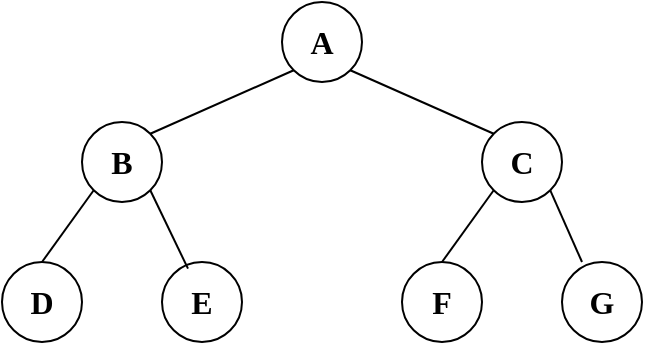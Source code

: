 <mxfile version="21.2.8" type="device">
  <diagram name="Page-1" id="QmIQwjLwlx2ogcl96MkP">
    <mxGraphModel dx="711" dy="463" grid="1" gridSize="10" guides="1" tooltips="1" connect="1" arrows="1" fold="1" page="1" pageScale="1" pageWidth="827" pageHeight="1169" math="0" shadow="0">
      <root>
        <mxCell id="0" />
        <mxCell id="1" parent="0" />
        <mxCell id="zN_bbaXinTRsdLabPIQK-1" value="&lt;b&gt;&lt;font style=&quot;font-size: 16px;&quot; face=&quot;Verdana&quot;&gt;A&lt;/font&gt;&lt;/b&gt;" style="ellipse;whiteSpace=wrap;html=1;aspect=fixed;" vertex="1" parent="1">
          <mxGeometry x="280" y="160" width="40" height="40" as="geometry" />
        </mxCell>
        <mxCell id="zN_bbaXinTRsdLabPIQK-2" value="&lt;b&gt;&lt;font style=&quot;font-size: 16px;&quot; face=&quot;Verdana&quot;&gt;B&lt;/font&gt;&lt;/b&gt;" style="ellipse;whiteSpace=wrap;html=1;aspect=fixed;" vertex="1" parent="1">
          <mxGeometry x="180" y="220" width="40" height="40" as="geometry" />
        </mxCell>
        <mxCell id="zN_bbaXinTRsdLabPIQK-3" value="&lt;b&gt;&lt;font style=&quot;font-size: 16px;&quot; face=&quot;Verdana&quot;&gt;C&lt;/font&gt;&lt;/b&gt;" style="ellipse;whiteSpace=wrap;html=1;aspect=fixed;" vertex="1" parent="1">
          <mxGeometry x="380" y="220" width="40" height="40" as="geometry" />
        </mxCell>
        <mxCell id="zN_bbaXinTRsdLabPIQK-4" value="&lt;b&gt;&lt;font style=&quot;font-size: 16px;&quot; face=&quot;Verdana&quot;&gt;D&lt;/font&gt;&lt;/b&gt;" style="ellipse;whiteSpace=wrap;html=1;aspect=fixed;" vertex="1" parent="1">
          <mxGeometry x="140" y="290" width="40" height="40" as="geometry" />
        </mxCell>
        <mxCell id="zN_bbaXinTRsdLabPIQK-5" value="&lt;b&gt;&lt;font style=&quot;font-size: 16px;&quot; face=&quot;Verdana&quot;&gt;E&lt;/font&gt;&lt;/b&gt;" style="ellipse;whiteSpace=wrap;html=1;aspect=fixed;" vertex="1" parent="1">
          <mxGeometry x="220" y="290" width="40" height="40" as="geometry" />
        </mxCell>
        <mxCell id="zN_bbaXinTRsdLabPIQK-6" value="&lt;b&gt;&lt;font style=&quot;font-size: 16px;&quot; face=&quot;Verdana&quot;&gt;F&lt;/font&gt;&lt;/b&gt;" style="ellipse;whiteSpace=wrap;html=1;aspect=fixed;" vertex="1" parent="1">
          <mxGeometry x="340" y="290" width="40" height="40" as="geometry" />
        </mxCell>
        <mxCell id="zN_bbaXinTRsdLabPIQK-7" value="&lt;b&gt;&lt;font style=&quot;font-size: 16px;&quot; face=&quot;Verdana&quot;&gt;G&lt;/font&gt;&lt;/b&gt;" style="ellipse;whiteSpace=wrap;html=1;aspect=fixed;" vertex="1" parent="1">
          <mxGeometry x="420" y="290" width="40" height="40" as="geometry" />
        </mxCell>
        <mxCell id="zN_bbaXinTRsdLabPIQK-8" value="" style="endArrow=none;html=1;rounded=0;exitX=0;exitY=1;exitDx=0;exitDy=0;entryX=1;entryY=0;entryDx=0;entryDy=0;" edge="1" parent="1" source="zN_bbaXinTRsdLabPIQK-1" target="zN_bbaXinTRsdLabPIQK-2">
          <mxGeometry width="50" height="50" relative="1" as="geometry">
            <mxPoint x="390" y="260" as="sourcePoint" />
            <mxPoint x="440" y="210" as="targetPoint" />
          </mxGeometry>
        </mxCell>
        <mxCell id="zN_bbaXinTRsdLabPIQK-9" value="" style="endArrow=none;html=1;rounded=0;exitX=0;exitY=1;exitDx=0;exitDy=0;entryX=0.5;entryY=0;entryDx=0;entryDy=0;" edge="1" parent="1" source="zN_bbaXinTRsdLabPIQK-2" target="zN_bbaXinTRsdLabPIQK-4">
          <mxGeometry width="50" height="50" relative="1" as="geometry">
            <mxPoint x="390" y="260" as="sourcePoint" />
            <mxPoint x="440" y="210" as="targetPoint" />
          </mxGeometry>
        </mxCell>
        <mxCell id="zN_bbaXinTRsdLabPIQK-10" value="" style="endArrow=none;html=1;rounded=0;exitX=1;exitY=1;exitDx=0;exitDy=0;entryX=0.325;entryY=0.083;entryDx=0;entryDy=0;entryPerimeter=0;" edge="1" parent="1" source="zN_bbaXinTRsdLabPIQK-2" target="zN_bbaXinTRsdLabPIQK-5">
          <mxGeometry width="50" height="50" relative="1" as="geometry">
            <mxPoint x="390" y="260" as="sourcePoint" />
            <mxPoint x="440" y="210" as="targetPoint" />
          </mxGeometry>
        </mxCell>
        <mxCell id="zN_bbaXinTRsdLabPIQK-11" value="" style="endArrow=none;html=1;rounded=0;exitX=1;exitY=1;exitDx=0;exitDy=0;entryX=0;entryY=0;entryDx=0;entryDy=0;" edge="1" parent="1" source="zN_bbaXinTRsdLabPIQK-1" target="zN_bbaXinTRsdLabPIQK-3">
          <mxGeometry width="50" height="50" relative="1" as="geometry">
            <mxPoint x="390" y="260" as="sourcePoint" />
            <mxPoint x="440" y="210" as="targetPoint" />
          </mxGeometry>
        </mxCell>
        <mxCell id="zN_bbaXinTRsdLabPIQK-12" value="" style="endArrow=none;startArrow=none;html=1;rounded=0;exitX=0.5;exitY=0;exitDx=0;exitDy=0;entryX=0;entryY=1;entryDx=0;entryDy=0;startFill=0;endFill=0;" edge="1" parent="1" source="zN_bbaXinTRsdLabPIQK-6" target="zN_bbaXinTRsdLabPIQK-3">
          <mxGeometry width="50" height="50" relative="1" as="geometry">
            <mxPoint x="390" y="260" as="sourcePoint" />
            <mxPoint x="440" y="210" as="targetPoint" />
          </mxGeometry>
        </mxCell>
        <mxCell id="zN_bbaXinTRsdLabPIQK-13" value="" style="endArrow=none;html=1;rounded=0;exitX=1;exitY=1;exitDx=0;exitDy=0;entryX=0.25;entryY=0;entryDx=0;entryDy=0;entryPerimeter=0;" edge="1" parent="1" source="zN_bbaXinTRsdLabPIQK-3" target="zN_bbaXinTRsdLabPIQK-7">
          <mxGeometry width="50" height="50" relative="1" as="geometry">
            <mxPoint x="390" y="260" as="sourcePoint" />
            <mxPoint x="440" y="210" as="targetPoint" />
          </mxGeometry>
        </mxCell>
      </root>
    </mxGraphModel>
  </diagram>
</mxfile>
